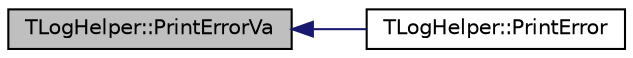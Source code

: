 digraph G
{
  edge [fontname="Helvetica",fontsize="10",labelfontname="Helvetica",labelfontsize="10"];
  node [fontname="Helvetica",fontsize="10",shape=record];
  rankdir="LR";
  Node1 [label="TLogHelper::PrintErrorVa",height=0.2,width=0.4,color="black", fillcolor="grey75", style="filled" fontcolor="black"];
  Node1 -> Node2 [dir="back",color="midnightblue",fontsize="10",style="solid",fontname="Helvetica"];
  Node2 [label="TLogHelper::PrintError",height=0.2,width=0.4,color="black", fillcolor="white", style="filled",URL="$class_t_log_helper.html#a9b89cc796cb7820b101f064f445b6a15"];
}
